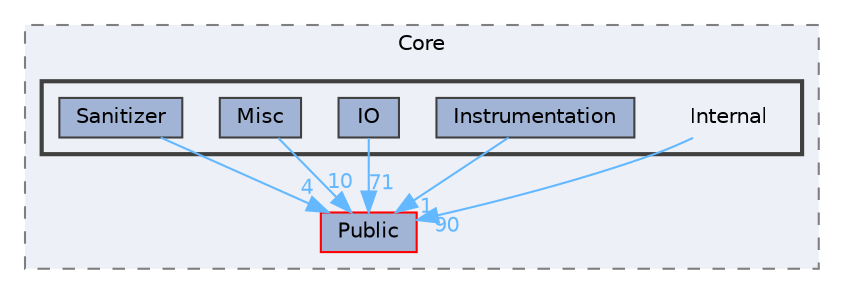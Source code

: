 digraph "Internal"
{
 // INTERACTIVE_SVG=YES
 // LATEX_PDF_SIZE
  bgcolor="transparent";
  edge [fontname=Helvetica,fontsize=10,labelfontname=Helvetica,labelfontsize=10];
  node [fontname=Helvetica,fontsize=10,shape=box,height=0.2,width=0.4];
  compound=true
  subgraph clusterdir_0e6cddcc9caa1238c7f3774224afaa45 {
    graph [ bgcolor="#edf0f7", pencolor="grey50", label="Core", fontname=Helvetica,fontsize=10 style="filled,dashed", URL="dir_0e6cddcc9caa1238c7f3774224afaa45.html",tooltip=""]
  dir_ba49309ee78fabe0452662bc1a7ef37d [label="Public", fillcolor="#a2b4d6", color="red", style="filled", URL="dir_ba49309ee78fabe0452662bc1a7ef37d.html",tooltip=""];
  subgraph clusterdir_71b836e9ee7c70b989567d14da179def {
    graph [ bgcolor="#edf0f7", pencolor="grey25", label="", fontname=Helvetica,fontsize=10 style="filled,bold", URL="dir_71b836e9ee7c70b989567d14da179def.html",tooltip=""]
    dir_71b836e9ee7c70b989567d14da179def [shape=plaintext, label="Internal"];
  dir_4bbe4c17081cafcbbdb698e911dac784 [label="Instrumentation", fillcolor="#a2b4d6", color="grey25", style="filled", URL="dir_4bbe4c17081cafcbbdb698e911dac784.html",tooltip=""];
  dir_66dae40fa99fa18e798c714926fb3516 [label="IO", fillcolor="#a2b4d6", color="grey25", style="filled", URL="dir_66dae40fa99fa18e798c714926fb3516.html",tooltip=""];
  dir_eb0201145055a0f0c8b6531e23613a50 [label="Misc", fillcolor="#a2b4d6", color="grey25", style="filled", URL="dir_eb0201145055a0f0c8b6531e23613a50.html",tooltip=""];
  dir_0f6b11d3f0aa30c06fc87eb8a5633ac2 [label="Sanitizer", fillcolor="#a2b4d6", color="grey25", style="filled", URL="dir_0f6b11d3f0aa30c06fc87eb8a5633ac2.html",tooltip=""];
  }
  }
  dir_71b836e9ee7c70b989567d14da179def->dir_ba49309ee78fabe0452662bc1a7ef37d [headlabel="90", labeldistance=1.5 headhref="dir_000521_000933.html" href="dir_000521_000933.html" color="steelblue1" fontcolor="steelblue1"];
  dir_4bbe4c17081cafcbbdb698e911dac784->dir_ba49309ee78fabe0452662bc1a7ef37d [headlabel="1", labeldistance=1.5 headhref="dir_000501_000933.html" href="dir_000501_000933.html" color="steelblue1" fontcolor="steelblue1"];
  dir_66dae40fa99fa18e798c714926fb3516->dir_ba49309ee78fabe0452662bc1a7ef37d [headlabel="71", labeldistance=1.5 headhref="dir_000533_000933.html" href="dir_000533_000933.html" color="steelblue1" fontcolor="steelblue1"];
  dir_eb0201145055a0f0c8b6531e23613a50->dir_ba49309ee78fabe0452662bc1a7ef37d [headlabel="10", labeldistance=1.5 headhref="dir_000647_000933.html" href="dir_000647_000933.html" color="steelblue1" fontcolor="steelblue1"];
  dir_0f6b11d3f0aa30c06fc87eb8a5633ac2->dir_ba49309ee78fabe0452662bc1a7ef37d [headlabel="4", labeldistance=1.5 headhref="dir_000989_000933.html" href="dir_000989_000933.html" color="steelblue1" fontcolor="steelblue1"];
}
